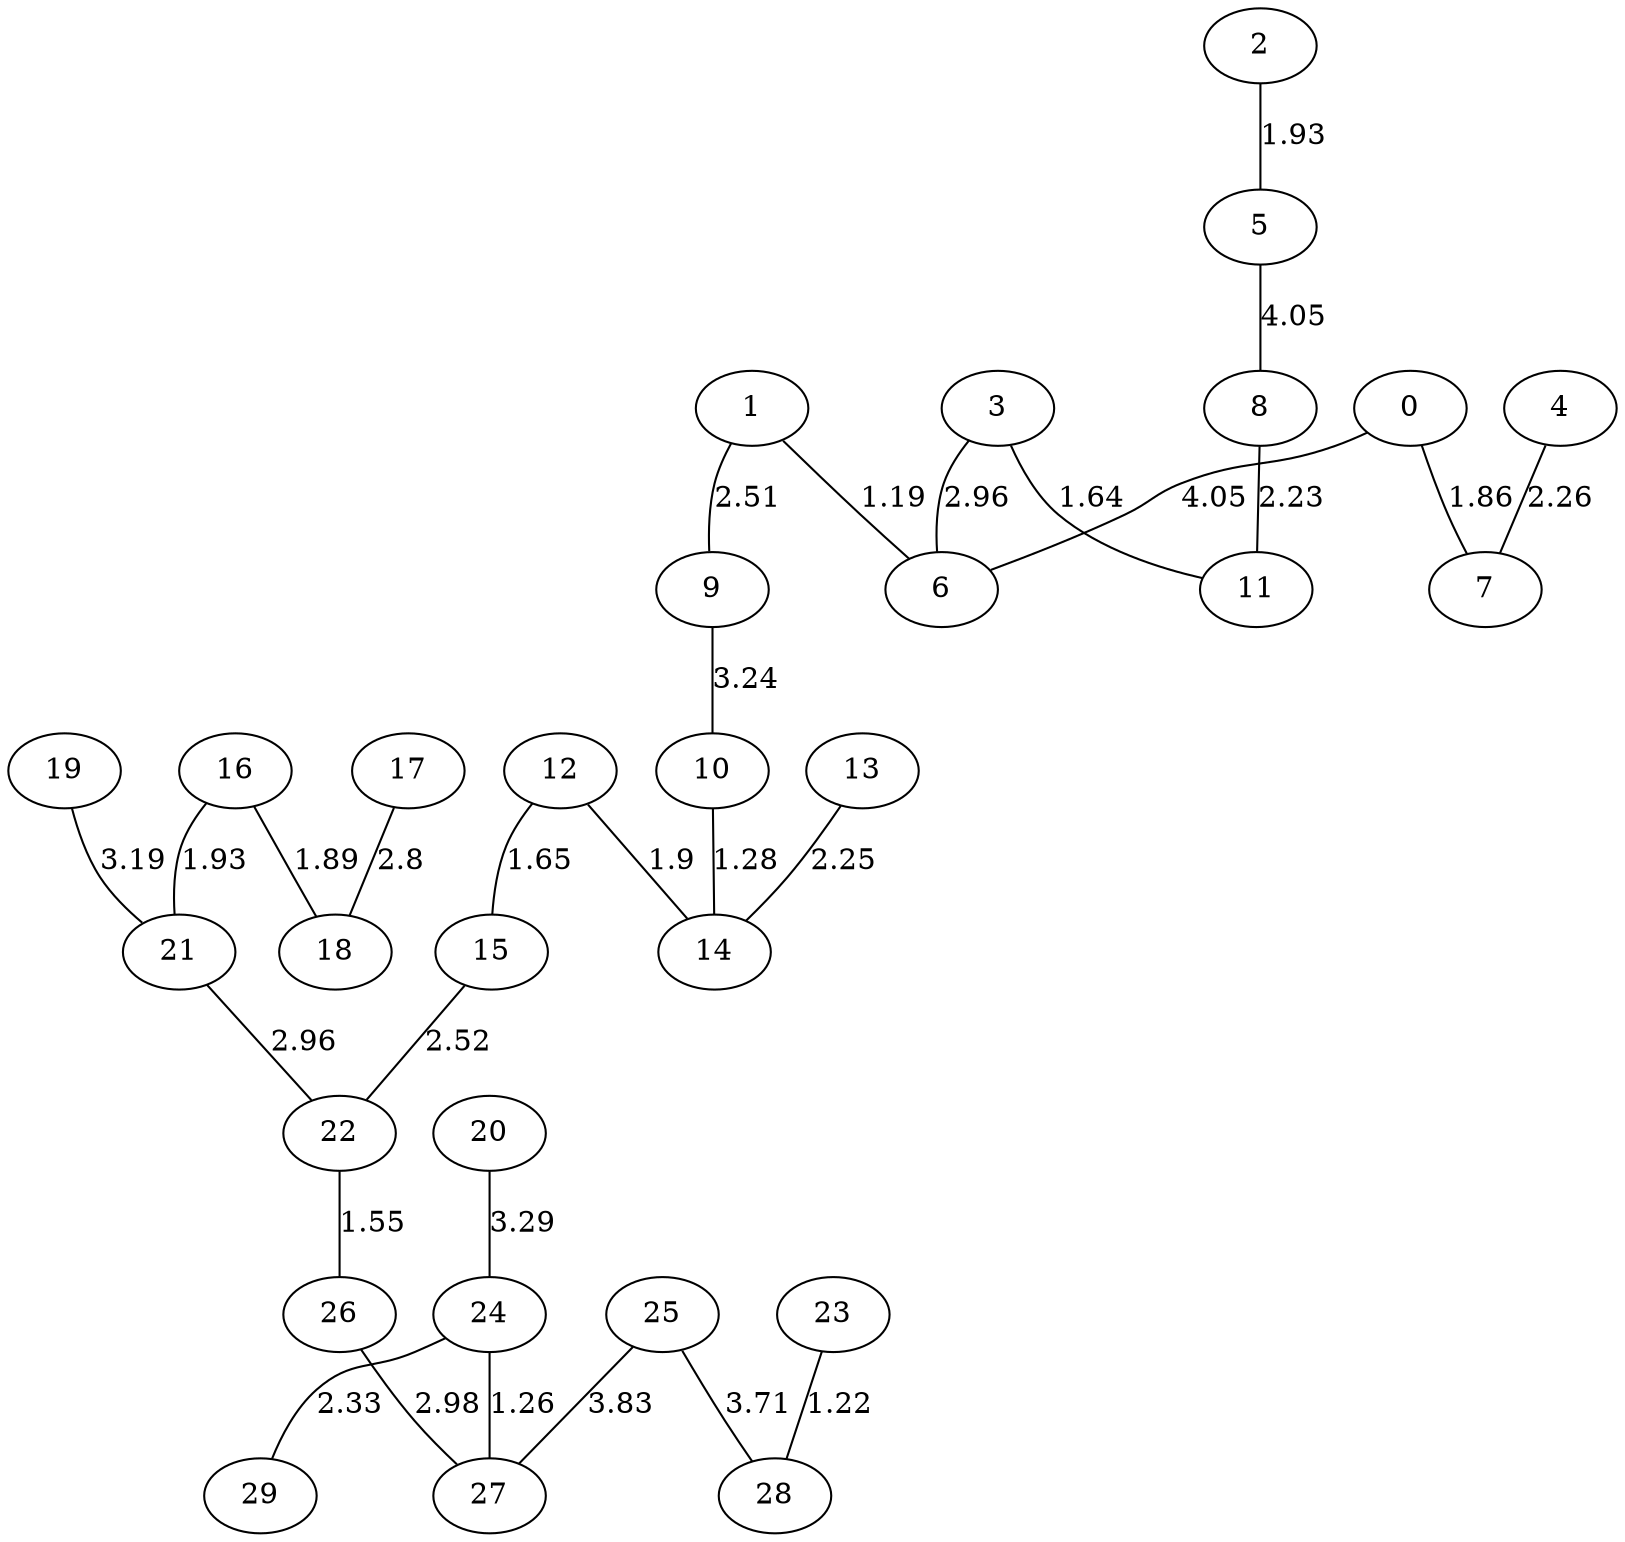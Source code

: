 graph G{
"19";
"10";
"11";
"7";
"8";
"22";
"17";
"1";
"29";
"5";
"26";
"9";
"12";
"13";
"2";
"23";
"6";
"21";
"15";
"16";
"20";
"18";
"3";
"0";
"24";
"25";
"28";
"27";
"4";
"14";
"1"--"6"[label="1.19"];
"23"--"28"[label="1.22"];
"24"--"27"[label="1.26"];
"10"--"14"[label="1.28"];
"22"--"26"[label="1.55"];
"3"--"11"[label="1.64"];
"12"--"15"[label="1.65"];
"0"--"7"[label="1.86"];
"16"--"18"[label="1.89"];
"12"--"14"[label="1.9"];
"2"--"5"[label="1.93"];
"16"--"21"[label="1.93"];
"8"--"11"[label="2.23"];
"13"--"14"[label="2.25"];
"4"--"7"[label="2.26"];
"24"--"29"[label="2.33"];
"1"--"9"[label="2.51"];
"15"--"22"[label="2.52"];
"17"--"18"[label="2.8"];
"21"--"22"[label="2.96"];
"3"--"6"[label="2.96"];
"26"--"27"[label="2.98"];
"19"--"21"[label="3.19"];
"9"--"10"[label="3.24"];
"20"--"24"[label="3.29"];
"25"--"28"[label="3.71"];
"25"--"27"[label="3.83"];
"5"--"8"[label="4.05"];
"0"--"6"[label="4.05"];
}
